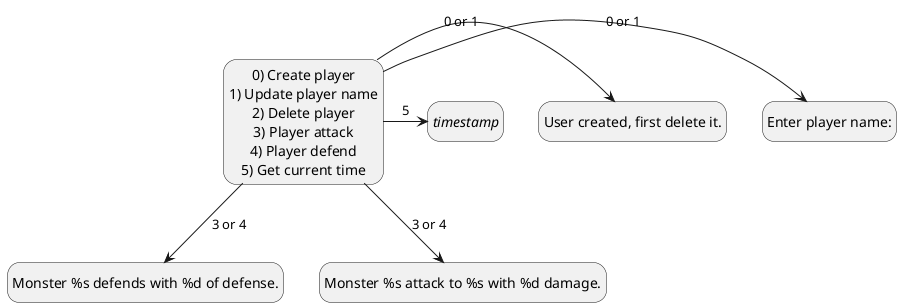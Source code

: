 @startuml

`
@startuml
hide empty description

state "0) Create player\n1) Update player name\n2) Delete player\n3) Player attack\n4) Player defend\n5) Get current time" as menu
state "Enter player name:" as askname
state "User created, first delete it." as usercreated
state "Monster %s defends with %d of defense." as monsterattack
state "Monster %s attack to %s with %d damage." as monsterdefend
state "<i>timestamp</i>" as tstmp

menu -> askname : 0 or 1
menu -> usercreated : 0 or 1

menu --> monsterattack : 3 or 4
menu --> monsterdefend : 3 or 4

menu -> tstmp : 5

@enduml
`

@enduml
